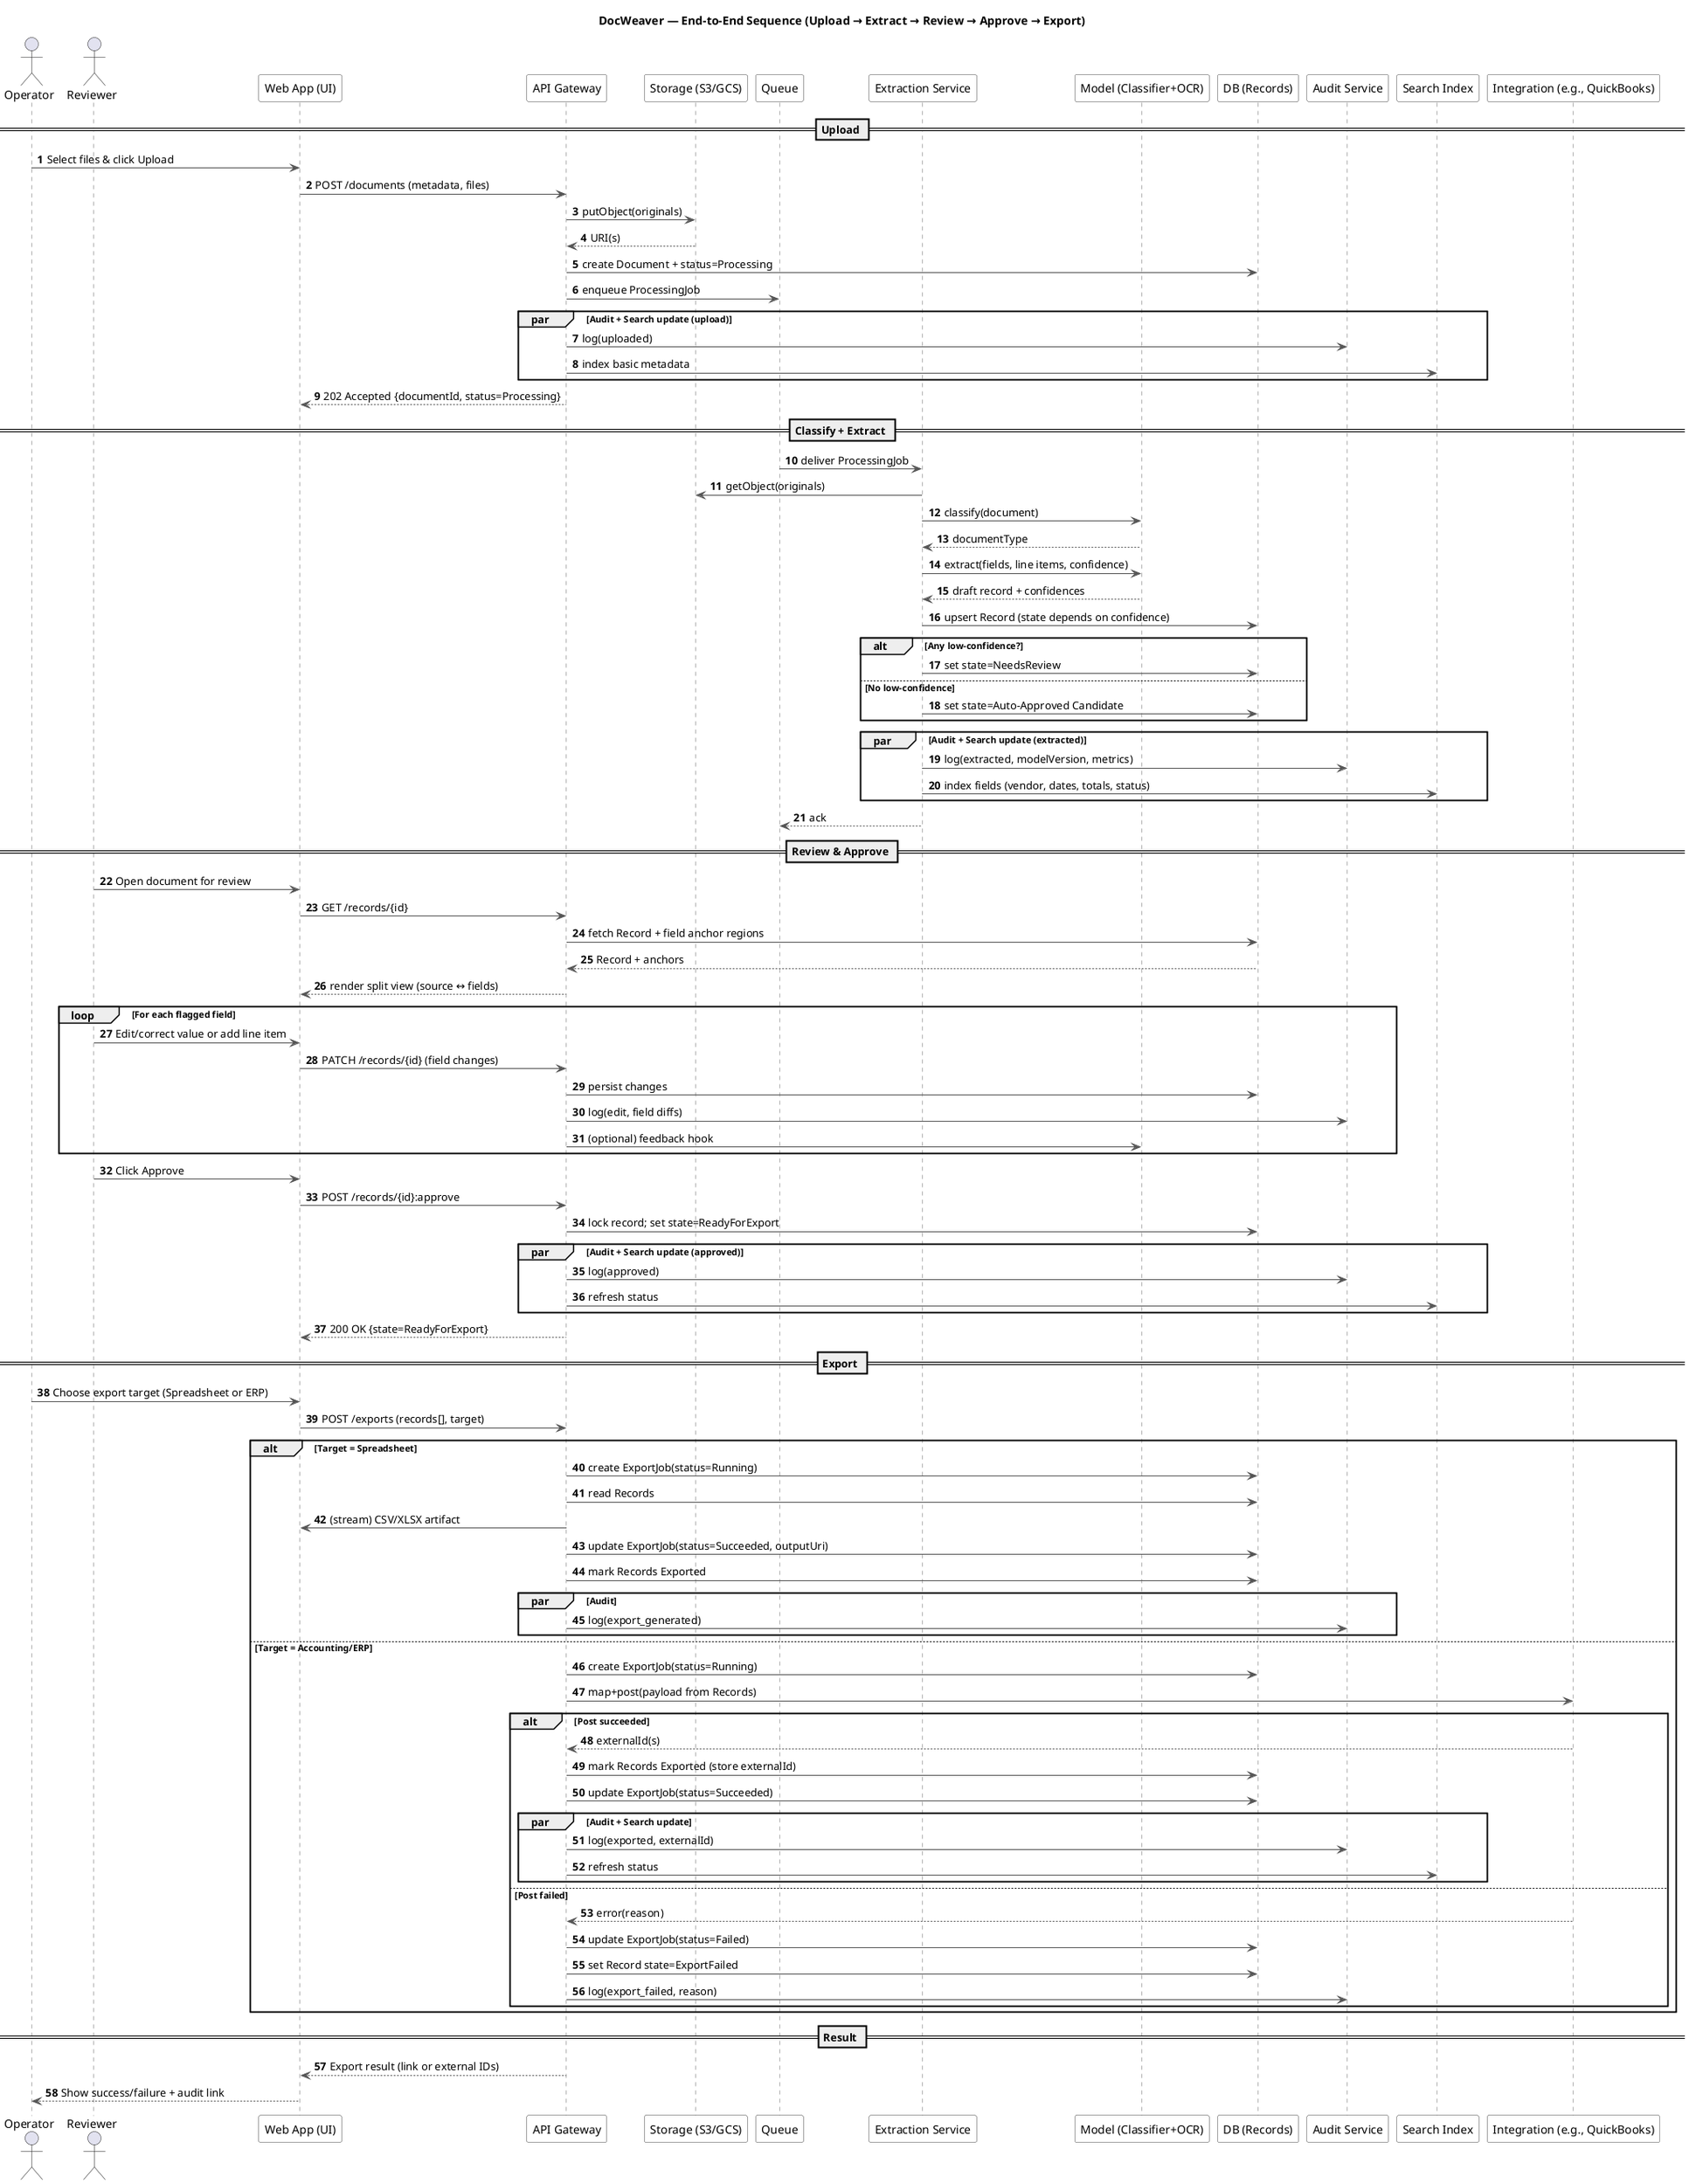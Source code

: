 @startuml
title DocWeaver — End-to-End Sequence (Upload → Extract → Review → Approve → Export)

' Styling (optional but tidy)
skinparam backgroundColor #FFFFFF
skinparam sequence {
  ArrowColor #555555
  LifeLineBorderColor #666666
  LifeLineBackgroundColor #FAFAFA
  ParticipantBorderColor #444444
  ParticipantBackgroundColor #FFFFFF
  BoxBorderColor #777777
  BoxBackgroundColor #F9F9F9
}
autonumber

actor Operator
actor Reviewer

participant "Web App (UI)" as UI
participant "API Gateway" as API
participant "Storage (S3/GCS)" as STORE
participant "Queue" as QUEUE
participant "Extraction Service" as EXTRACT
participant "Model (Classifier+OCR)" as MODEL
participant "DB (Records)" as DB
participant "Audit Service" as AUDIT
participant "Search Index" as SEARCH
participant "Integration (e.g., QuickBooks)" as INTG

== Upload ==
Operator -> UI: Select files & click Upload
UI -> API: POST /documents (metadata, files)
API -> STORE: putObject(originals)
STORE --> API: URI(s)
API -> DB: create Document + status=Processing
API -> QUEUE: enqueue ProcessingJob
par Audit + Search update (upload)
  API -> AUDIT: log(uploaded)
  API -> SEARCH: index basic metadata
end
API --> UI: 202 Accepted {documentId, status=Processing}

== Classify + Extract ==
QUEUE -> EXTRACT: deliver ProcessingJob
EXTRACT -> STORE: getObject(originals)
EXTRACT -> MODEL: classify(document)
MODEL --> EXTRACT: documentType
EXTRACT -> MODEL: extract(fields, line items, confidence)
MODEL --> EXTRACT: draft record + confidences
EXTRACT -> DB: upsert Record (state depends on confidence)
alt Any low-confidence?
  EXTRACT -> DB: set state=NeedsReview
else No low-confidence
  EXTRACT -> DB: set state=Auto-Approved Candidate
end
par Audit + Search update (extracted)
  EXTRACT -> AUDIT: log(extracted, modelVersion, metrics)
  EXTRACT -> SEARCH: index fields (vendor, dates, totals, status)
end
EXTRACT --> QUEUE: ack

== Review & Approve ==
Reviewer -> UI: Open document for review
UI -> API: GET /records/{id}
API -> DB: fetch Record + field anchor regions
DB --> API: Record + anchors
API --> UI: render split view (source ↔ fields)

loop For each flagged field
  Reviewer -> UI: Edit/correct value or add line item
  UI -> API: PATCH /records/{id} (field changes)
  API -> DB: persist changes
  API -> AUDIT: log(edit, field diffs)
  API -> MODEL: (optional) feedback hook
end

Reviewer -> UI: Click Approve
UI -> API: POST /records/{id}:approve
API -> DB: lock record; set state=ReadyForExport
par Audit + Search update (approved)
  API -> AUDIT: log(approved)
  API -> SEARCH: refresh status
end
API --> UI: 200 OK {state=ReadyForExport}

== Export ==
Operator -> UI: Choose export target (Spreadsheet or ERP)
UI -> API: POST /exports (records[], target)
alt Target = Spreadsheet
  API -> DB: create ExportJob(status=Running)
  API -> DB: read Records
  API -> UI: (stream) CSV/XLSX artifact
  API -> DB: update ExportJob(status=Succeeded, outputUri)
  API -> DB: mark Records Exported
  par Audit
    API -> AUDIT: log(export_generated)
  end
else Target = Accounting/ERP
  API -> DB: create ExportJob(status=Running)
  API -> INTG: map+post(payload from Records)
  alt Post succeeded
    INTG --> API: externalId(s)
    API -> DB: mark Records Exported (store externalId)
    API -> DB: update ExportJob(status=Succeeded)
    par Audit + Search update
      API -> AUDIT: log(exported, externalId)
      API -> SEARCH: refresh status
    end
  else Post failed
    INTG --> API: error(reason)
    API -> DB: update ExportJob(status=Failed)
    API -> DB: set Record state=ExportFailed
    API -> AUDIT: log(export_failed, reason)
  end
end

== Result ==
API --> UI: Export result (link or external IDs)
UI --> Operator: Show success/failure + audit link

@enduml

